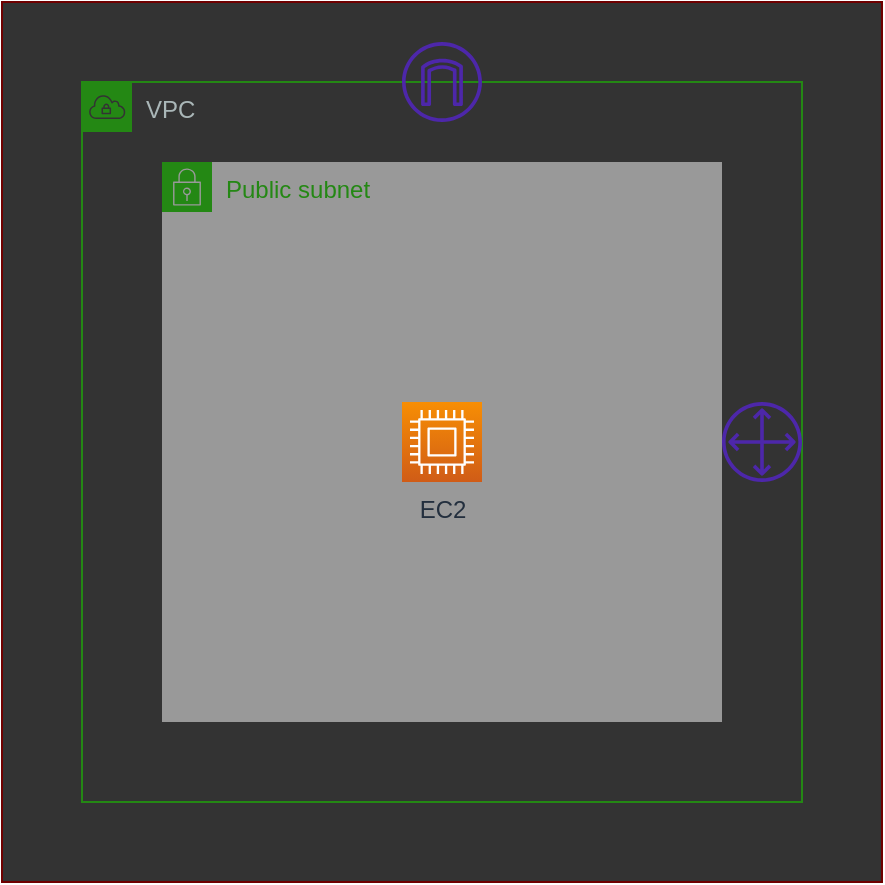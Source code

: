 <mxfile version="16.1.2" type="device"><diagram id="1aMzdJHqnniNp-UaEjXB" name="Page-1"><mxGraphModel dx="946" dy="697" grid="1" gridSize="10" guides="1" tooltips="1" connect="1" arrows="1" fold="1" page="1" pageScale="1" pageWidth="1100" pageHeight="850" math="0" shadow="0"><root><mxCell id="0"/><mxCell id="1" parent="0"/><mxCell id="y_pxwpmRA0tPOemvZNs0-1" value="" style="fillColor=#333333;strokeColor=#6F0000;dashed=0;verticalAlign=top;fontStyle=0;fontColor=#ffffff;" vertex="1" parent="1"><mxGeometry x="120" y="80" width="440" height="440" as="geometry"/></mxCell><mxCell id="NXbtmK6DNYtStRGsbwTx-1" value="VPC" style="points=[[0,0],[0.25,0],[0.5,0],[0.75,0],[1,0],[1,0.25],[1,0.5],[1,0.75],[1,1],[0.75,1],[0.5,1],[0.25,1],[0,1],[0,0.75],[0,0.5],[0,0.25]];outlineConnect=0;gradientColor=none;html=1;whiteSpace=wrap;fontSize=12;fontStyle=0;container=1;pointerEvents=0;collapsible=0;recursiveResize=0;shape=mxgraph.aws4.group;grIcon=mxgraph.aws4.group_vpc;strokeColor=#248814;fillColor=none;verticalAlign=top;align=left;spacingLeft=30;fontColor=#AAB7B8;dashed=0;" parent="1" vertex="1"><mxGeometry x="160" y="120" width="360" height="360" as="geometry"/></mxCell><mxCell id="NXbtmK6DNYtStRGsbwTx-2" value="Public subnet" style="points=[[0,0],[0.25,0],[0.5,0],[0.75,0],[1,0],[1,0.25],[1,0.5],[1,0.75],[1,1],[0.75,1],[0.5,1],[0.25,1],[0,1],[0,0.75],[0,0.5],[0,0.25]];outlineConnect=0;gradientColor=none;html=1;whiteSpace=wrap;fontSize=12;fontStyle=0;container=1;pointerEvents=0;collapsible=0;recursiveResize=0;shape=mxgraph.aws4.group;grIcon=mxgraph.aws4.group_security_group;grStroke=0;strokeColor=#248814;fillColor=#999999;verticalAlign=top;align=left;spacingLeft=30;fontColor=#248814;dashed=0;" parent="NXbtmK6DNYtStRGsbwTx-1" vertex="1"><mxGeometry x="40" y="40" width="280" height="280" as="geometry"/></mxCell><mxCell id="NXbtmK6DNYtStRGsbwTx-5" value="EC2" style="sketch=0;points=[[0,0,0],[0.25,0,0],[0.5,0,0],[0.75,0,0],[1,0,0],[0,1,0],[0.25,1,0],[0.5,1,0],[0.75,1,0],[1,1,0],[0,0.25,0],[0,0.5,0],[0,0.75,0],[1,0.25,0],[1,0.5,0],[1,0.75,0]];outlineConnect=0;fontColor=#232F3E;gradientColor=#F78E04;gradientDirection=north;fillColor=#D05C17;strokeColor=#ffffff;dashed=0;verticalLabelPosition=bottom;verticalAlign=top;align=center;html=1;fontSize=12;fontStyle=0;aspect=fixed;shape=mxgraph.aws4.resourceIcon;resIcon=mxgraph.aws4.compute;" parent="NXbtmK6DNYtStRGsbwTx-2" vertex="1"><mxGeometry x="120" y="120" width="40" height="40" as="geometry"/></mxCell><mxCell id="NXbtmK6DNYtStRGsbwTx-3" value="" style="sketch=0;outlineConnect=0;fontColor=#232F3E;gradientColor=none;fillColor=#4D27AA;strokeColor=none;dashed=0;verticalLabelPosition=bottom;verticalAlign=top;align=center;html=1;fontSize=12;fontStyle=0;aspect=fixed;pointerEvents=1;shape=mxgraph.aws4.customer_gateway;" parent="NXbtmK6DNYtStRGsbwTx-1" vertex="1"><mxGeometry x="320" y="160" width="40" height="40" as="geometry"/></mxCell><mxCell id="NXbtmK6DNYtStRGsbwTx-4" value="" style="sketch=0;outlineConnect=0;fontColor=#232F3E;gradientColor=none;fillColor=#4D27AA;strokeColor=none;dashed=0;verticalLabelPosition=bottom;verticalAlign=top;align=center;html=1;fontSize=12;fontStyle=0;aspect=fixed;pointerEvents=1;shape=mxgraph.aws4.internet_gateway;" parent="1" vertex="1"><mxGeometry x="320" y="100" width="40" height="40" as="geometry"/></mxCell></root></mxGraphModel></diagram></mxfile>